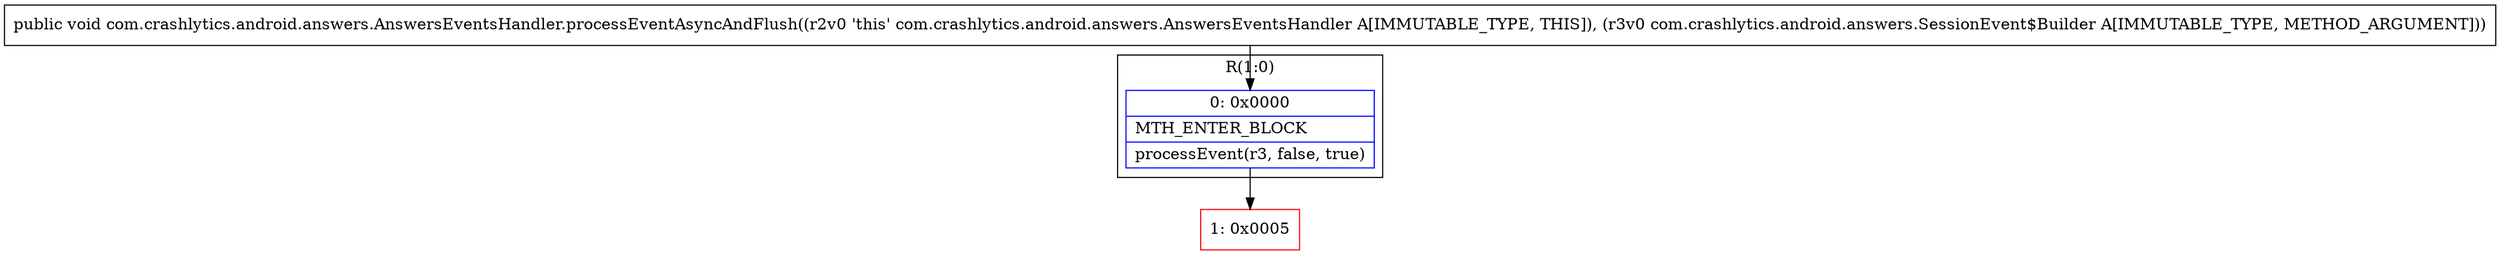 digraph "CFG forcom.crashlytics.android.answers.AnswersEventsHandler.processEventAsyncAndFlush(Lcom\/crashlytics\/android\/answers\/SessionEvent$Builder;)V" {
subgraph cluster_Region_1900400549 {
label = "R(1:0)";
node [shape=record,color=blue];
Node_0 [shape=record,label="{0\:\ 0x0000|MTH_ENTER_BLOCK\l|processEvent(r3, false, true)\l}"];
}
Node_1 [shape=record,color=red,label="{1\:\ 0x0005}"];
MethodNode[shape=record,label="{public void com.crashlytics.android.answers.AnswersEventsHandler.processEventAsyncAndFlush((r2v0 'this' com.crashlytics.android.answers.AnswersEventsHandler A[IMMUTABLE_TYPE, THIS]), (r3v0 com.crashlytics.android.answers.SessionEvent$Builder A[IMMUTABLE_TYPE, METHOD_ARGUMENT])) }"];
MethodNode -> Node_0;
Node_0 -> Node_1;
}

